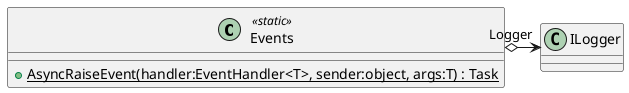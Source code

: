 @startuml
class Events <<static>> {
    + {static} AsyncRaiseEvent(handler:EventHandler<T>, sender:object, args:T) : Task
}
Events o-> "Logger" ILogger
@enduml
